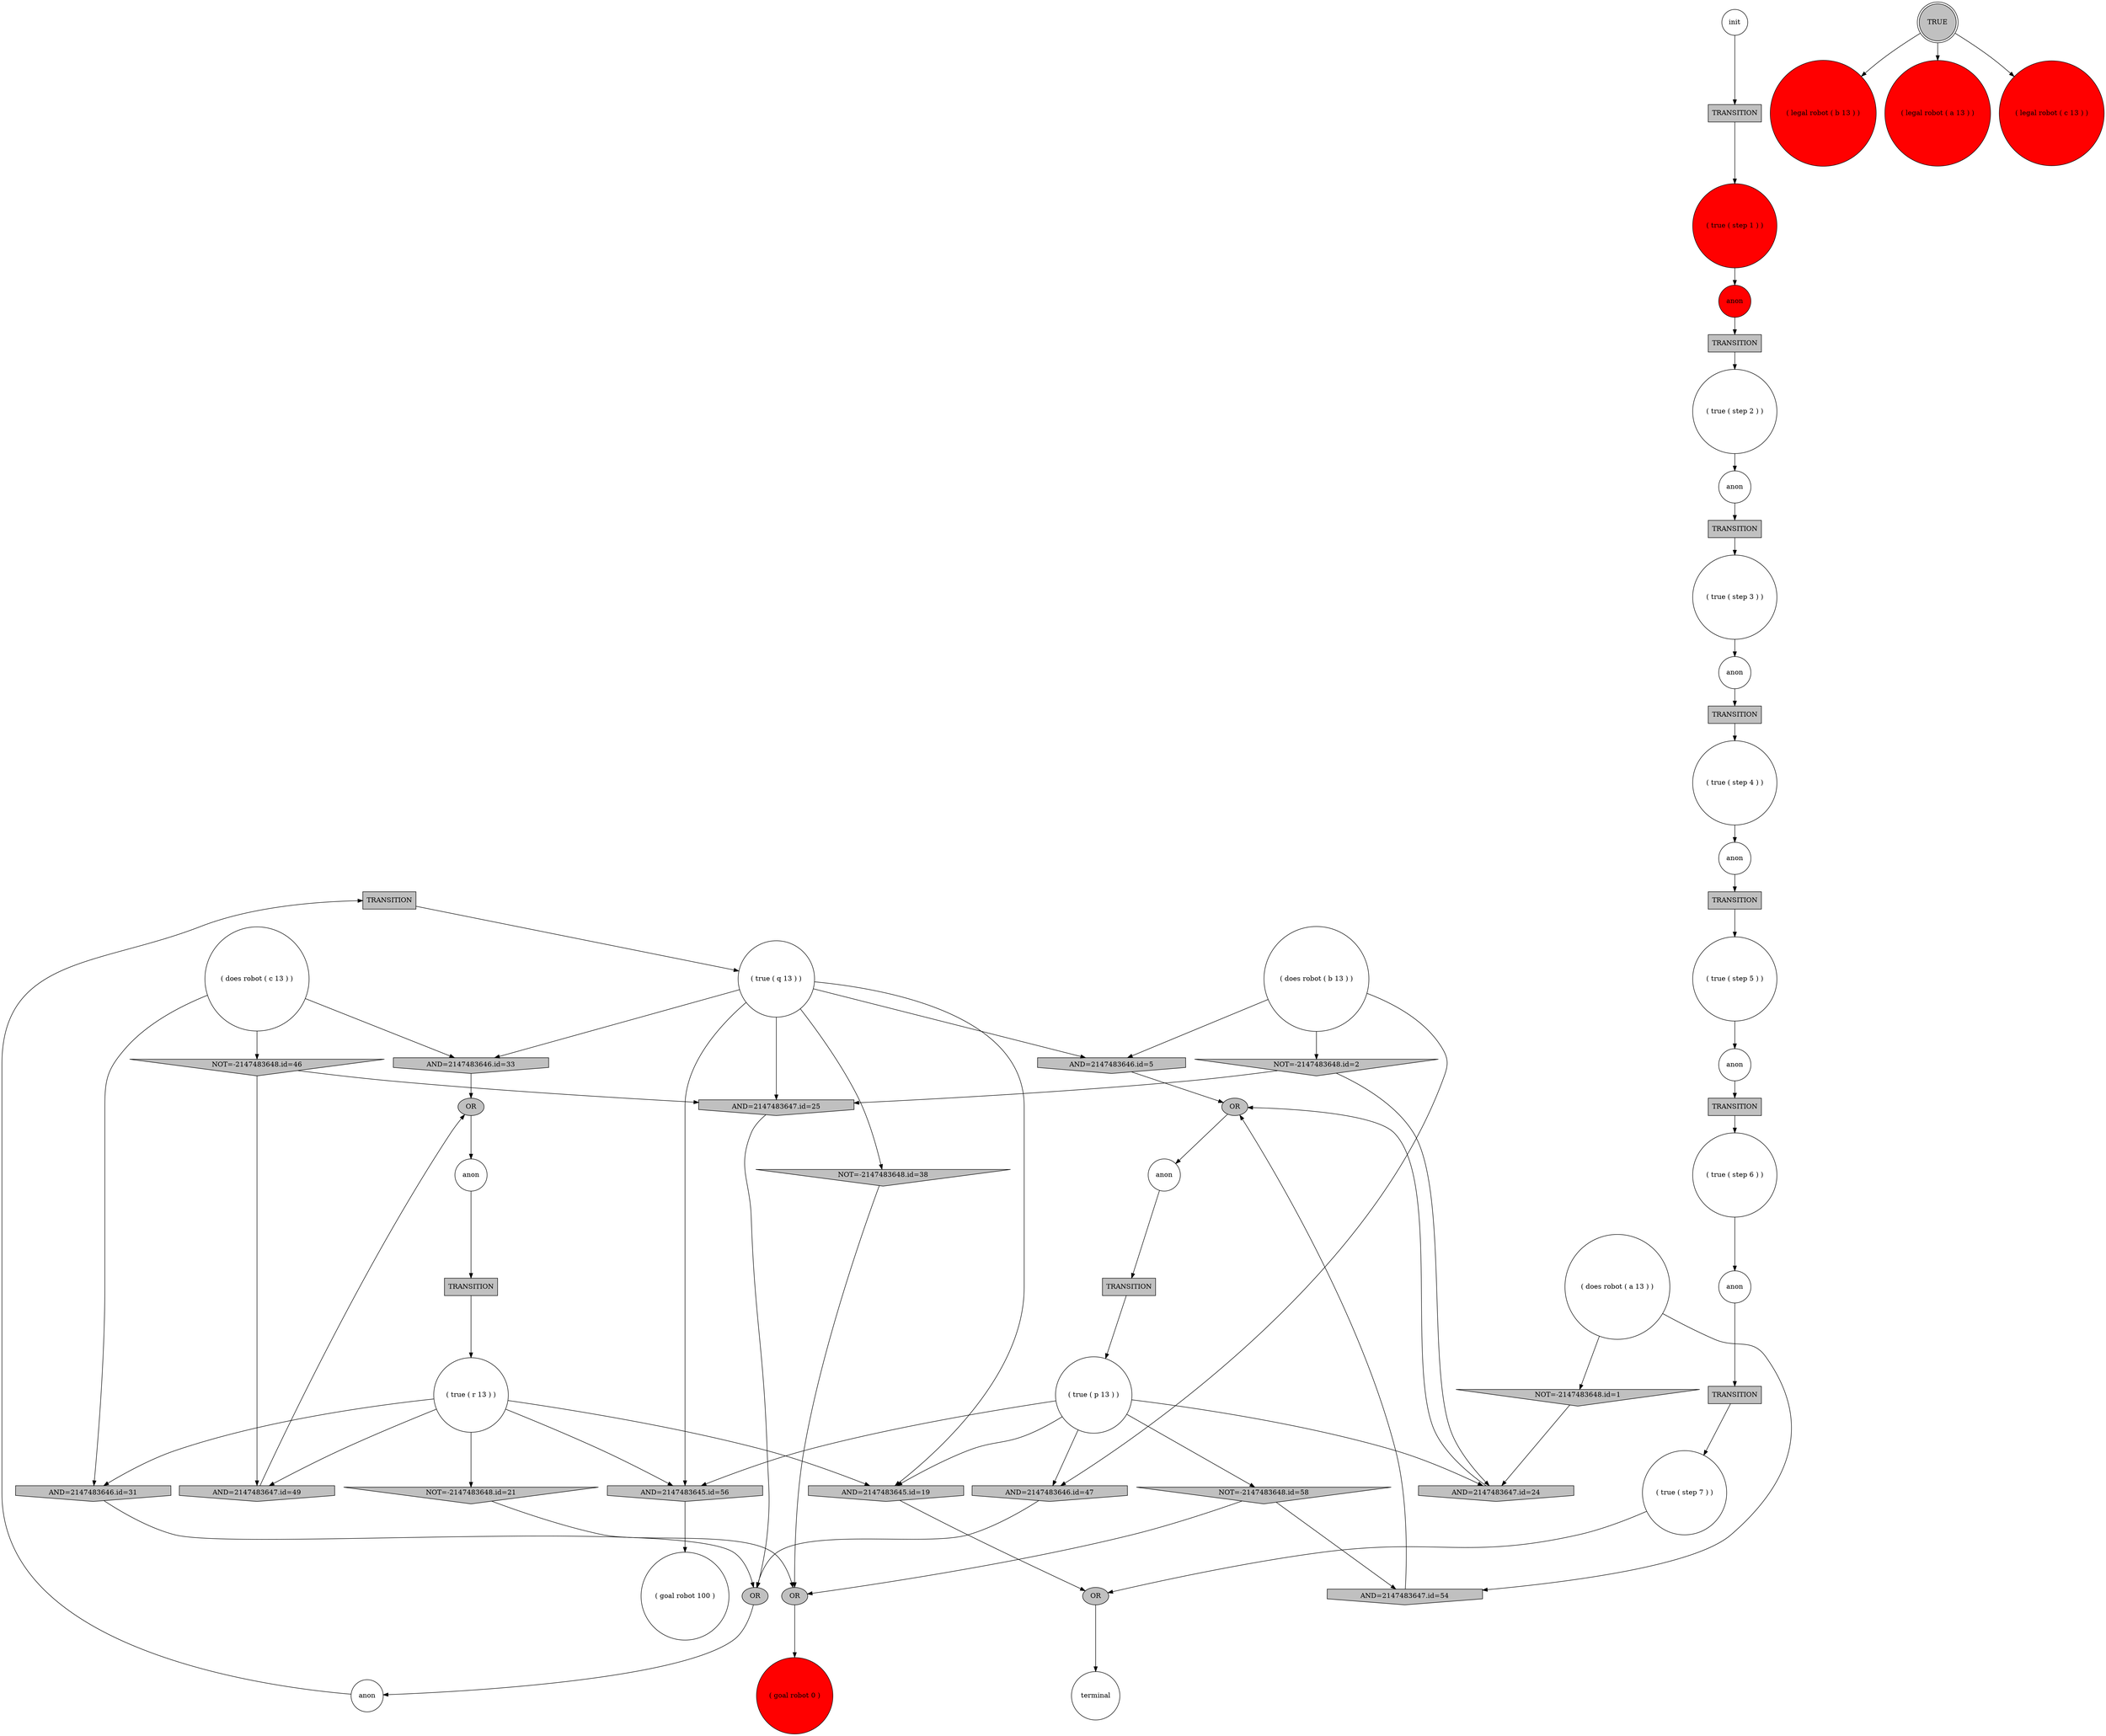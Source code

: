 digraph propNet
{
	"@68788076"[shape=box, style= filled, fillcolor=grey, label="TRANSITION"]; "@68788076"->"@78cf640b"; 
	"@41404132"[shape=invtriangle, style= filled, fillcolor=grey, label="NOT=-2147483648.id=1"]; "@41404132"->"@6505ee23"; 
	"@7b73a3d8"[shape=invtriangle, style= filled, fillcolor=grey, label="NOT=-2147483648.id=2"]; "@7b73a3d8"->"@434e182c"; "@7b73a3d8"->"@6505ee23"; 
	"@1a3b1aeb"[shape=doublecircle, style= filled, fillcolor=grey, label="TRUE"]; "@1a3b1aeb"->"@16b7333c"; "@1a3b1aeb"->"@3874bce3"; "@1a3b1aeb"->"@e3659fb"; 
	"@59be1951"[shape=circle, style= filled, fillcolor=white, label="terminal"]; 
	"@5d8b5497"[shape=invhouse, style= filled, fillcolor=grey, label="AND=2147483646.id=5"]; "@5d8b5497"->"@de734b3"; 
	"@38cb29d5"[shape=circle, style= filled, fillcolor=white, label="( true ( step 2 ) )"]; "@38cb29d5"->"@43bc6113"; 
	"@3a387b0a"[shape=ellipse, style= filled, fillcolor=grey, label="OR"]; "@3a387b0a"->"@59be1951"; 
	"@933d00a"[shape=ellipse, style= filled, fillcolor=grey, label="OR"]; "@933d00a"->"@344346b9"; 
	"@7ce5f5d8"[shape=circle, style= filled, fillcolor=white, label="( true ( step 5 ) )"]; "@7ce5f5d8"->"@2aa95e5"; 
	"@dbd1c82"[shape=circle, style= filled, fillcolor=white, label="anon"]; "@dbd1c82"->"@711fb2b0"; 
	"@de734b3"[shape=ellipse, style= filled, fillcolor=grey, label="OR"]; "@de734b3"->"@dbd1c82"; 
	"@1c5e2d2d"[shape=circle, style= filled, fillcolor=white, label="( true ( step 4 ) )"]; "@1c5e2d2d"->"@e7e4440"; 
	"@718d8016"[shape=ellipse, style= filled, fillcolor=grey, label="OR"]; "@718d8016"->"@1f6016b1"; 
	"@2848a180"[shape=circle, style= filled, fillcolor=white, label="( does robot ( a 13 ) )"]; "@2848a180"->"@41404132"; "@2848a180"->"@5b722409"; 
	"@1f6016b1"[shape=circle, style= filled, fillcolor=white, label="anon"]; "@1f6016b1"->"@45ce4a37"; 
	"@5d9b9c49"[shape=circle, style= filled, fillcolor=white, label="( true ( step 6 ) )"]; "@5d9b9c49"->"@70fb179b"; 
	"@4d2b6705"[shape=circle, style= filled, fillcolor=white, label="( does robot ( c 13 ) )"]; "@4d2b6705"->"@16c39a43"; "@4d2b6705"->"@57ea4a18"; "@4d2b6705"->"@d46617f"; 
	"@e7e4440"[shape=circle, style= filled, fillcolor=white, label="anon"]; "@e7e4440"->"@6e58ba7c"; 
	"@4b2641ab"[shape=invhouse, style= filled, fillcolor=grey, label="AND=2147483645.id=19"]; "@4b2641ab"->"@3a387b0a"; 
	"@43bc6113"[shape=circle, style= filled, fillcolor=white, label="anon"]; "@43bc6113"->"@5dff6353"; 
	"@4886625c"[shape=invtriangle, style= filled, fillcolor=grey, label="NOT=-2147483648.id=21"]; "@4886625c"->"@933d00a"; 
	"@344346b9"[shape=circle, style= filled, fillcolor=red, label="( goal robot 0 )"]; 
	"@5387d8a5"[shape=box, style= filled, fillcolor=grey, label="TRANSITION"]; "@5387d8a5"->"@38cb29d5"; 
	"@6505ee23"[shape=invhouse, style= filled, fillcolor=grey, label="AND=2147483647.id=24"]; "@6505ee23"->"@de734b3"; 
	"@434e182c"[shape=invhouse, style= filled, fillcolor=grey, label="AND=2147483647.id=25"]; "@434e182c"->"@5b7ef01d"; 
	"@5b7ef01d"[shape=ellipse, style= filled, fillcolor=grey, label="OR"]; "@5b7ef01d"->"@2fe8103"; 
	"@711fb2b0"[shape=box, style= filled, fillcolor=grey, label="TRANSITION"]; "@711fb2b0"->"@55b910c7"; 
	"@1ad9a909"[shape=circle, style= filled, fillcolor=white, label="( does robot ( b 13 ) )"]; "@1ad9a909"->"@49bb8f30"; "@1ad9a909"->"@7b73a3d8"; "@1ad9a909"->"@5d8b5497"; 
	"@2fe8103"[shape=circle, style= filled, fillcolor=white, label="anon"]; "@2fe8103"->"@68788076"; 
	"@6e58ba7c"[shape=box, style= filled, fillcolor=grey, label="TRANSITION"]; "@6e58ba7c"->"@7ce5f5d8"; 
	"@d46617f"[shape=invhouse, style= filled, fillcolor=grey, label="AND=2147483646.id=31"]; "@d46617f"->"@5b7ef01d"; 
	"@56c4fa94"[shape=box, style= filled, fillcolor=grey, label="TRANSITION"]; "@56c4fa94"->"@18f1ff1b"; 
	"@16c39a43"[shape=invhouse, style= filled, fillcolor=grey, label="AND=2147483646.id=33"]; "@16c39a43"->"@718d8016"; 
	"@7a13be90"[shape=circle, style= filled, fillcolor=white, label="init"]; "@7a13be90"->"@56c4fa94"; 
	"@3874bce3"[shape=circle, style= filled, fillcolor=red, label="( legal robot ( a 13 ) )"]; 
	"@78cf640b"[shape=circle, style= filled, fillcolor=white, label="( true ( q 13 ) )"]; "@78cf640b"->"@16c39a43"; "@78cf640b"->"@434e182c"; "@78cf640b"->"@5c720096"; "@78cf640b"->"@9a5462f"; "@78cf640b"->"@5d8b5497"; "@78cf640b"->"@4b2641ab"; 
	"@5a2daee1"[shape=circle, style= filled, fillcolor=white, label="anon"]; "@5a2daee1"->"@6134f4d5"; 
	"@5c720096"[shape=invtriangle, style= filled, fillcolor=grey, label="NOT=-2147483648.id=38"]; "@5c720096"->"@933d00a"; 
	"@36fcba16"[shape=box, style= filled, fillcolor=grey, label="TRANSITION"]; "@36fcba16"->"@5d9b9c49"; 
	"@c7d797a"[shape=circle, style= filled, fillcolor=red, label="anon"]; "@c7d797a"->"@5387d8a5"; 
	"@2f521a0f"[shape=box, style= filled, fillcolor=grey, label="TRANSITION"]; "@2f521a0f"->"@745dd195"; 
	"@55b910c7"[shape=circle, style= filled, fillcolor=white, label="( true ( p 13 ) )"]; "@55b910c7"->"@6505ee23"; "@55b910c7"->"@9a5462f"; "@55b910c7"->"@49bb8f30"; "@55b910c7"->"@4b2641ab"; "@55b910c7"->"@a1005df"; 
	"@16b7333c"[shape=circle, style= filled, fillcolor=red, label="( legal robot ( b 13 ) )"]; 
	"@745dd195"[shape=circle, style= filled, fillcolor=white, label="( true ( step 7 ) )"]; "@745dd195"->"@3a387b0a"; 
	"@6134f4d5"[shape=box, style= filled, fillcolor=grey, label="TRANSITION"]; "@6134f4d5"->"@1c5e2d2d"; 
	"@57ea4a18"[shape=invtriangle, style= filled, fillcolor=grey, label="NOT=-2147483648.id=46"]; "@57ea4a18"->"@434e182c"; "@57ea4a18"->"@59a4475e"; 
	"@49bb8f30"[shape=invhouse, style= filled, fillcolor=grey, label="AND=2147483646.id=47"]; "@49bb8f30"->"@5b7ef01d"; 
	"@5dff6353"[shape=box, style= filled, fillcolor=grey, label="TRANSITION"]; "@5dff6353"->"@378a8880"; 
	"@59a4475e"[shape=invhouse, style= filled, fillcolor=grey, label="AND=2147483647.id=49"]; "@59a4475e"->"@718d8016"; 
	"@378a8880"[shape=circle, style= filled, fillcolor=white, label="( true ( step 3 ) )"]; "@378a8880"->"@5a2daee1"; 
	"@2aa95e5"[shape=circle, style= filled, fillcolor=white, label="anon"]; "@2aa95e5"->"@36fcba16"; 
	"@70fb179b"[shape=circle, style= filled, fillcolor=white, label="anon"]; "@70fb179b"->"@2f521a0f"; 
	"@3d9bd2ef"[shape=circle, style= filled, fillcolor=white, label="( true ( r 13 ) )"]; "@3d9bd2ef"->"@d46617f"; "@3d9bd2ef"->"@59a4475e"; "@3d9bd2ef"->"@9a5462f"; "@3d9bd2ef"->"@4886625c"; "@3d9bd2ef"->"@4b2641ab"; 
	"@5b722409"[shape=invhouse, style= filled, fillcolor=grey, label="AND=2147483647.id=54"]; "@5b722409"->"@de734b3"; 
	"@6805678d"[shape=circle, style= filled, fillcolor=white, label="( goal robot 100 )"]; 
	"@9a5462f"[shape=invhouse, style= filled, fillcolor=grey, label="AND=2147483645.id=56"]; "@9a5462f"->"@6805678d"; 
	"@e3659fb"[shape=circle, style= filled, fillcolor=red, label="( legal robot ( c 13 ) )"]; 
	"@a1005df"[shape=invtriangle, style= filled, fillcolor=grey, label="NOT=-2147483648.id=58"]; "@a1005df"->"@933d00a"; "@a1005df"->"@5b722409"; 
	"@18f1ff1b"[shape=circle, style= filled, fillcolor=red, label="( true ( step 1 ) )"]; "@18f1ff1b"->"@c7d797a"; 
	"@45ce4a37"[shape=box, style= filled, fillcolor=grey, label="TRANSITION"]; "@45ce4a37"->"@3d9bd2ef"; 
}